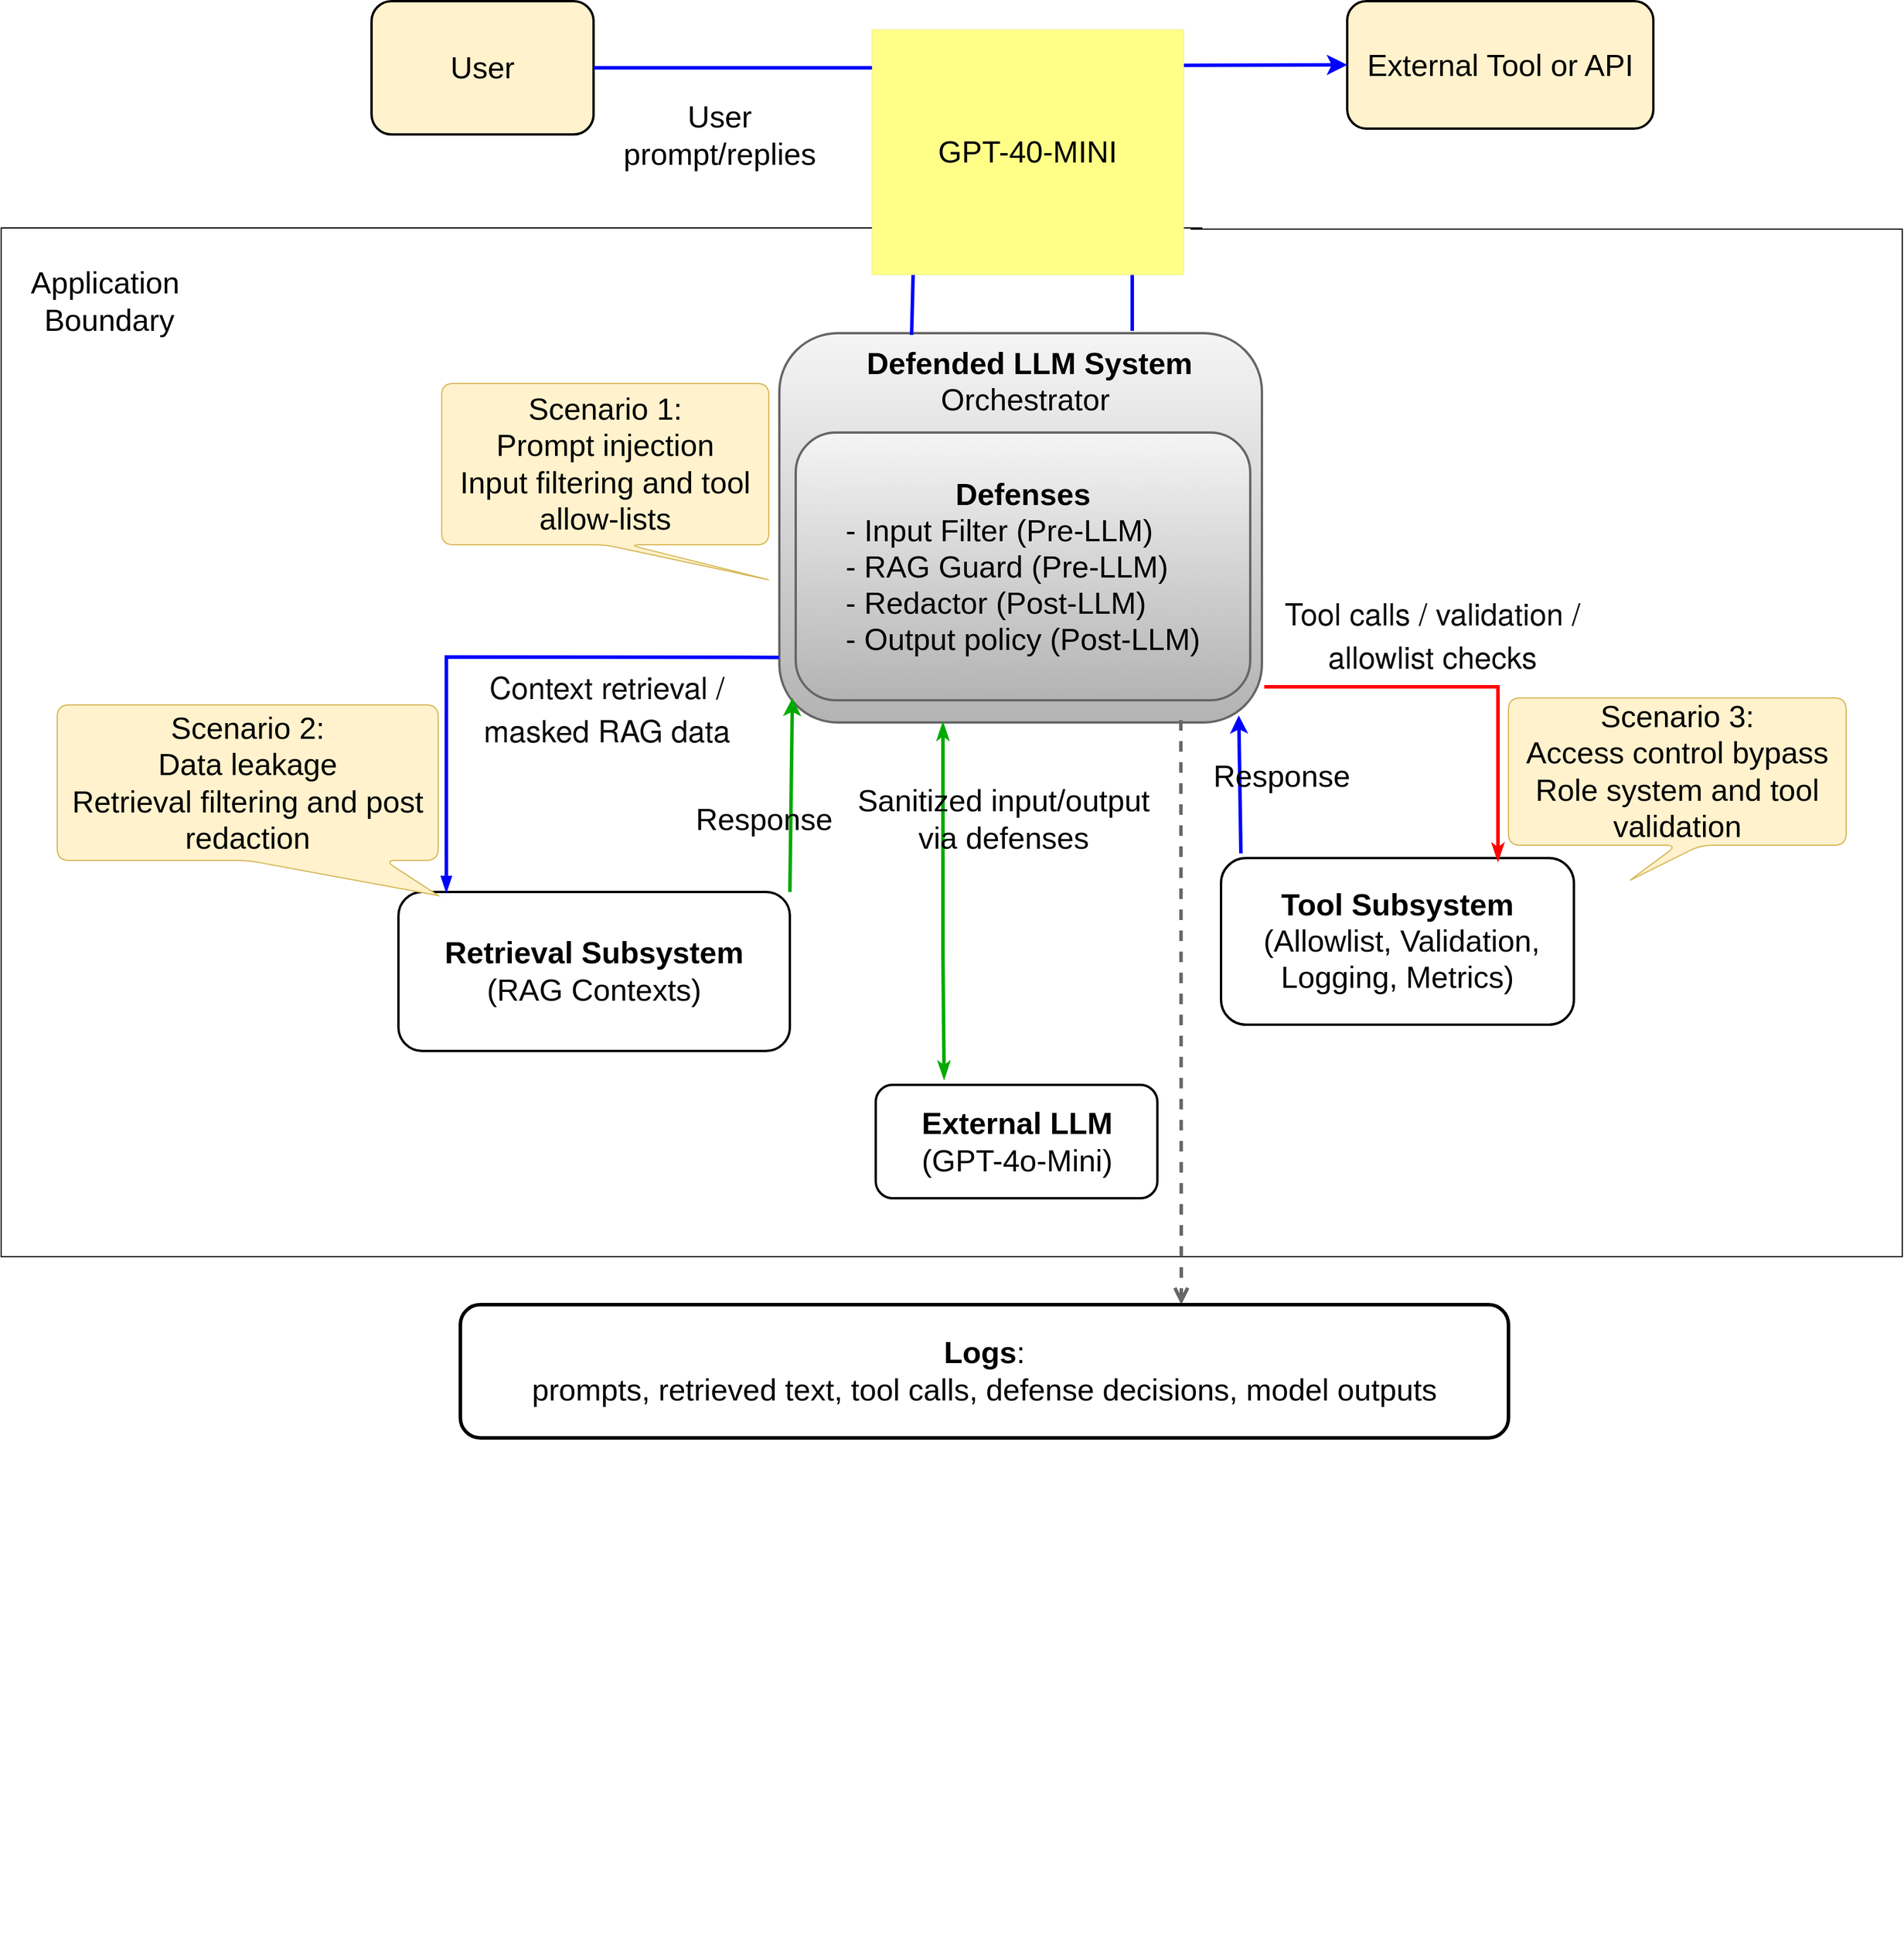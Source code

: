 <mxfile version="28.2.8">
  <diagram id="conceptual-diagram" name="application boundary">
    <mxGraphModel dx="2855" dy="1853" grid="0" gridSize="10" guides="0" tooltips="1" connect="1" arrows="1" fold="1" page="0" pageScale="1" pageWidth="827" pageHeight="1169" background="none" math="0" shadow="0">
      <root>
        <mxCell id="0" />
        <mxCell id="1" parent="0" />
        <mxCell id="2" value="&lt;font style=&quot;font-size: 26px;&quot;&gt;User&lt;/font&gt;" style="rounded=1;whiteSpace=wrap;html=1;fillColor=#FFF2CC;strokeColor=#000000;fontSize=12;strokeWidth=2;" parent="1" vertex="1">
          <mxGeometry x="-198" y="-30" width="190" height="114" as="geometry" />
        </mxCell>
        <mxCell id="3" value="&lt;font style=&quot;font-size: 26px;&quot;&gt;External Tool or API&lt;/font&gt;" style="rounded=1;whiteSpace=wrap;html=1;fillColor=#FFF2CC;strokeColor=#000000;fontSize=12;strokeWidth=2;" parent="1" vertex="1">
          <mxGeometry x="637" y="-30" width="262" height="109" as="geometry" />
        </mxCell>
        <mxCell id="4" value="" style="rounded=1;whiteSpace=wrap;html=1;fontSize=12;glass=0;strokeWidth=2;fillColor=#f5f5f5;gradientColor=#b3b3b3;strokeColor=#666666;" parent="1" vertex="1">
          <mxGeometry x="151" y="254" width="413" height="333" as="geometry" />
        </mxCell>
        <mxCell id="6" value="&lt;font style=&quot;font-size: 26px;&quot;&gt;&lt;b&gt;Retrieval Subsystem&lt;/b&gt;&lt;br&gt;(RAG Contexts)&lt;/font&gt;" style="rounded=1;whiteSpace=wrap;html=1;fontSize=12;strokeWidth=2;" parent="1" vertex="1">
          <mxGeometry x="-175" y="732" width="335" height="136" as="geometry" />
        </mxCell>
        <mxCell id="7" value="&lt;div&gt;&lt;font style=&quot;font-size: 26px;&quot;&gt;&lt;b&gt;Tool Subsystem&lt;/b&gt;&lt;/font&gt;&lt;/div&gt;&lt;div&gt;&lt;font style=&quot;font-size: 26px;&quot;&gt;&lt;span class=&quot;Apple-converted-space&quot;&gt;&amp;nbsp;&lt;/span&gt;(Allowlist, Validation, Logging, Metrics)&lt;/font&gt;&lt;/div&gt;" style="rounded=1;whiteSpace=wrap;html=1;fontSize=12;strokeWidth=2;" parent="1" vertex="1">
          <mxGeometry x="529" y="703" width="302" height="142.5" as="geometry" />
        </mxCell>
        <mxCell id="sriB9ZOOfi07vLYYbjpO-25" value="" style="rounded=0;orthogonalLoop=1;jettySize=auto;html=1;strokeColor=#00AA00;strokeWidth=3;entryX=0.5;entryY=0;entryDx=0;entryDy=0;startArrow=classicThin;startFill=1;endArrow=classicThin;endFill=1;" parent="1" edge="1">
          <mxGeometry relative="1" as="geometry">
            <mxPoint x="291" y="587" as="sourcePoint" />
            <mxPoint x="292" y="892" as="targetPoint" />
            <Array as="points">
              <mxPoint x="291" y="786" />
            </Array>
          </mxGeometry>
        </mxCell>
        <mxCell id="8" value="&lt;font style=&quot;font-size: 26px;&quot;&gt;&lt;b&gt;External LLM&lt;/b&gt;&lt;br&gt;(GPT-4o-Mini)&lt;/font&gt;" style="rounded=1;whiteSpace=wrap;html=1;fontSize=12;strokeWidth=2;" parent="1" vertex="1">
          <mxGeometry x="233.5" y="897" width="241" height="97" as="geometry" />
        </mxCell>
        <mxCell id="9" value="&lt;div&gt;&lt;font style=&quot;font-size: 26px;&quot;&gt;Application&lt;/font&gt;&lt;/div&gt;&lt;div&gt;&lt;font style=&quot;font-size: 26px;&quot;&gt;&amp;nbsp;Boundary&lt;/font&gt;&lt;/div&gt;" style="rounded=1;whiteSpace=wrap;html=1;fillColor=default;strokeColor=none;fontSize=12;arcSize=50;" parent="1" vertex="1">
          <mxGeometry x="-504" y="200" width="156" height="54" as="geometry" />
        </mxCell>
        <mxCell id="10" style="rounded=0;orthogonalLoop=1;jettySize=auto;html=1;strokeColor=#0000FF;strokeWidth=3;endArrow=none;endFill=0;entryX=0.191;entryY=-0.031;entryDx=0;entryDy=0;entryPerimeter=0;" parent="1" source="2" target="sriB9ZOOfi07vLYYbjpO-17" edge="1">
          <mxGeometry relative="1" as="geometry">
            <mxPoint x="254" y="174" as="targetPoint" />
            <Array as="points">
              <mxPoint x="270" y="27" />
            </Array>
          </mxGeometry>
        </mxCell>
        <mxCell id="12" style="rounded=0;orthogonalLoop=1;jettySize=auto;html=1;strokeColor=#0000FF;entryX=0;entryY=0.5;entryDx=0;entryDy=0;strokeWidth=3;endSize=8;" parent="1" target="3" edge="1">
          <mxGeometry relative="1" as="geometry">
            <mxPoint x="453" y="252" as="sourcePoint" />
            <Array as="points">
              <mxPoint x="453" y="25" />
            </Array>
          </mxGeometry>
        </mxCell>
        <mxCell id="sriB9ZOOfi07vLYYbjpO-16" value="&lt;div&gt;&lt;font style=&quot;font-size: 26px;&quot;&gt;&lt;b&gt;Defenses&lt;/b&gt;&lt;/font&gt;&lt;/div&gt;&lt;div align=&quot;left&quot;&gt;&lt;font style=&quot;font-size: 26px;&quot;&gt;-&amp;nbsp;&lt;/font&gt;&lt;font style=&quot;font-size: 26px;&quot;&gt;Input Filter (Pre-LLM)&lt;/font&gt;&lt;/div&gt;&lt;div align=&quot;left&quot;&gt;&lt;font style=&quot;font-size: 26px;&quot;&gt;- RAG Guard (Pre-LLM)&lt;/font&gt;&lt;/div&gt;&lt;div align=&quot;left&quot;&gt;&lt;font style=&quot;font-size: 26px;&quot;&gt;- Redactor (Post-LLM)&lt;/font&gt;&lt;/div&gt;&lt;div align=&quot;left&quot;&gt;&lt;font style=&quot;font-size: 26px;&quot;&gt;- Output policy (Post-LLM)&lt;/font&gt;&lt;/div&gt;" style="rounded=1;whiteSpace=wrap;html=1;strokeWidth=2;fillColor=#f5f5f5;gradientColor=#b3b3b3;strokeColor=#666666;" parent="1" vertex="1">
          <mxGeometry x="165" y="339" width="389" height="229" as="geometry" />
        </mxCell>
        <mxCell id="sriB9ZOOfi07vLYYbjpO-17" value="&lt;div&gt;&lt;br&gt;&lt;/div&gt;&lt;div&gt;&lt;br&gt;&lt;p class=&quot;p1&quot;&gt;&lt;font style=&quot;font-size: 26px;&quot;&gt;&lt;span class=&quot;s1&quot;&gt;&amp;nbsp;&lt;/span&gt;&lt;b&gt;Defended LLM System &lt;/b&gt;Orchestrator&lt;/font&gt;&lt;/p&gt;&lt;/div&gt;" style="text;html=1;whiteSpace=wrap;strokeColor=none;fillColor=none;align=center;verticalAlign=middle;rounded=0;" parent="1" vertex="1">
          <mxGeometry x="204" y="257" width="315" height="48" as="geometry" />
        </mxCell>
        <mxCell id="sriB9ZOOfi07vLYYbjpO-22" value="" style="strokeWidth=1;html=1;shape=mxgraph.flowchart.annotation_1;align=left;pointerEvents=1;shadow=0;" parent="1" vertex="1">
          <mxGeometry x="-515" y="164" width="1028" height="880" as="geometry" />
        </mxCell>
        <mxCell id="sriB9ZOOfi07vLYYbjpO-23" value="" style="strokeWidth=1;html=1;shape=mxgraph.flowchart.annotation_1;align=left;pointerEvents=1;direction=west;shadow=0;perimeterSpacing=3;" parent="1" vertex="1">
          <mxGeometry x="503" y="165" width="609" height="879" as="geometry" />
        </mxCell>
        <mxCell id="sriB9ZOOfi07vLYYbjpO-30" value="&lt;font style=&quot;font-size: 26px;&quot;&gt;Scenario 1:&lt;br&gt;Prompt injection&lt;br&gt;Input filtering and tool allow-lists&lt;/font&gt;" style="shape=callout;whiteSpace=wrap;html=1;perimeter=calloutPerimeter;fillColor=#fff2cc;strokeColor=#d6b656;rounded=1;shadow=0;position2=1;" parent="1" vertex="1">
          <mxGeometry x="-138" y="297" width="280" height="168" as="geometry" />
        </mxCell>
        <mxCell id="sriB9ZOOfi07vLYYbjpO-32" value="&lt;font style=&quot;font-size: 26px;&quot;&gt;Scenario 2:&lt;br&gt;Data leakage&lt;br&gt;Retrieval filtering and post redaction&lt;/font&gt;" style="shape=callout;whiteSpace=wrap;html=1;perimeter=calloutPerimeter;fillColor=#fff2cc;strokeColor=#d6b656;shadow=0;rounded=1;direction=east;base=117;position2=1;" parent="1" vertex="1">
          <mxGeometry x="-467" y="572" width="326" height="163" as="geometry" />
        </mxCell>
        <mxCell id="sriB9ZOOfi07vLYYbjpO-33" value="&lt;font style=&quot;font-size: 26px;&quot;&gt;Scenario 3:&lt;br&gt;Access control bypass&lt;br&gt;Role system and tool validation&lt;/font&gt;" style="shape=callout;whiteSpace=wrap;html=1;perimeter=calloutPerimeter;fillColor=#fff2cc;strokeColor=#d6b656;rounded=1;shadow=0;position2=0.36;" parent="1" vertex="1">
          <mxGeometry x="775" y="566" width="289" height="156" as="geometry" />
        </mxCell>
        <mxCell id="sriB9ZOOfi07vLYYbjpO-36" value="&lt;font style=&quot;font-size: 26px;&quot;&gt;GPT-40-MINI&lt;/font&gt;" style="html=1;whiteSpace=wrap;strokeWidth=0;fillColor=#ffff88;strokeColor=#36393d;" parent="1" vertex="1">
          <mxGeometry x="230" y="-6" width="267" height="210" as="geometry" />
        </mxCell>
        <mxCell id="sriB9ZOOfi07vLYYbjpO-40" value="&lt;font style=&quot;font-size: 26px;&quot;&gt;Sanitized input/output via defenses&lt;/font&gt;" style="text;html=1;whiteSpace=wrap;strokeColor=none;fillColor=none;align=center;verticalAlign=middle;rounded=0;" parent="1" vertex="1">
          <mxGeometry x="204" y="645" width="278" height="50" as="geometry" />
        </mxCell>
        <mxCell id="sriB9ZOOfi07vLYYbjpO-43" style="edgeStyle=orthogonalEdgeStyle;rounded=0;orthogonalLoop=1;jettySize=auto;html=1;exitX=0.5;exitY=1;exitDx=0;exitDy=0;" parent="1" source="3" target="3" edge="1">
          <mxGeometry relative="1" as="geometry" />
        </mxCell>
        <mxCell id="sriB9ZOOfi07vLYYbjpO-44" style="edgeStyle=orthogonalEdgeStyle;rounded=0;orthogonalLoop=1;jettySize=auto;html=1;exitX=0.5;exitY=1;exitDx=0;exitDy=0;" parent="1" source="2" target="2" edge="1">
          <mxGeometry relative="1" as="geometry" />
        </mxCell>
        <mxCell id="sriB9ZOOfi07vLYYbjpO-46" value="&lt;font style=&quot;font-size: 26px;&quot;&gt;&lt;br&gt;&lt;br&gt;&lt;br&gt;&lt;br&gt;&lt;br&gt;&lt;br&gt;&lt;br&gt;&lt;br&gt;&lt;br&gt;&lt;br&gt;&lt;br&gt;&lt;/font&gt;&lt;blockquote style=&quot;margin: 0px 0px 0px 15px; font-style: normal; font-variant: normal; font-stretch: normal; line-height: normal; font-family: &amp;quot;Helvetica Neue&amp;quot;; font-size-adjust: none; font-kerning: auto; font-optical-sizing: auto; font-language-override: normal; font-feature-settings: normal; font-variation-settings: normal; color: rgb(14, 14, 14);&quot;&gt;&lt;br&gt;&lt;/blockquote&gt;&lt;font style=&quot;font-size: 26px;&quot;&gt;&lt;br&gt;&lt;br&gt;&lt;/font&gt;&lt;div&gt;&lt;font style=&quot;font-size: 26px;&quot;&gt;&lt;br&gt;&lt;/font&gt;&lt;/div&gt;" style="text;html=1;whiteSpace=wrap;strokeColor=none;fillColor=none;align=center;verticalAlign=middle;rounded=0;" parent="1" vertex="1">
          <mxGeometry x="697" y="1311" width="352" height="167" as="geometry" />
        </mxCell>
        <mxCell id="sriB9ZOOfi07vLYYbjpO-52" value="" style="endArrow=none;startArrow=blockThin;html=1;rounded=0;entryX=-0.001;entryY=0.82;entryDx=0;entryDy=0;entryPerimeter=0;strokeWidth=3;elbow=vertical;strokeColor=#0000FF;startFill=1;endFill=0;" parent="1" edge="1">
          <mxGeometry width="50" height="50" relative="1" as="geometry">
            <mxPoint x="-134" y="732" as="sourcePoint" />
            <mxPoint x="150.59" y="531.34" as="targetPoint" />
            <Array as="points">
              <mxPoint x="-134" y="531" />
            </Array>
          </mxGeometry>
        </mxCell>
        <mxCell id="sriB9ZOOfi07vLYYbjpO-53" value="" style="endArrow=none;startArrow=classicThin;html=1;rounded=0;entryX=0.104;entryY=1.072;entryDx=0;entryDy=0;entryPerimeter=0;edgeStyle=orthogonalEdgeStyle;strokeWidth=3;strokeColor=#FF0000;startFill=1;endFill=0;" parent="1" edge="1">
          <mxGeometry width="50" height="50" relative="1" as="geometry">
            <mxPoint x="766" y="705.5" as="sourcePoint" />
            <mxPoint x="565.996" y="556.524" as="targetPoint" />
            <Array as="points">
              <mxPoint x="765.86" y="556.5" />
            </Array>
          </mxGeometry>
        </mxCell>
        <mxCell id="sriB9ZOOfi07vLYYbjpO-56" value="&lt;font style=&quot;font-size: 26px;&quot;&gt;User prompt/replies&lt;/font&gt;" style="text;html=1;whiteSpace=wrap;strokeColor=none;fillColor=none;align=center;verticalAlign=middle;rounded=0;" parent="1" vertex="1">
          <mxGeometry x="-4" y="48" width="208" height="74" as="geometry" />
        </mxCell>
        <mxCell id="sriB9ZOOfi07vLYYbjpO-57" value="" style="endArrow=classic;html=1;rounded=0;strokeWidth=3;entryX=0.952;entryY=0.982;entryDx=0;entryDy=0;entryPerimeter=0;strokeColor=#0000FF;" parent="1" target="4" edge="1">
          <mxGeometry width="50" height="50" relative="1" as="geometry">
            <mxPoint x="546" y="699" as="sourcePoint" />
            <mxPoint x="544" y="609" as="targetPoint" />
          </mxGeometry>
        </mxCell>
        <mxCell id="sriB9ZOOfi07vLYYbjpO-58" value="" style="endArrow=classic;html=1;rounded=0;exitX=1;exitY=0;exitDx=0;exitDy=0;entryX=0.027;entryY=0.937;entryDx=0;entryDy=0;entryPerimeter=0;strokeColor=#00AA00;strokeWidth=3;" parent="1" source="6" target="4" edge="1">
          <mxGeometry width="50" height="50" relative="1" as="geometry">
            <mxPoint x="201" y="779" as="sourcePoint" />
            <mxPoint x="476" y="594" as="targetPoint" />
          </mxGeometry>
        </mxCell>
        <mxCell id="sriB9ZOOfi07vLYYbjpO-64" value="" style="html=1;verticalAlign=bottom;endArrow=open;dashed=1;endSize=8;rounded=0;exitX=0.832;exitY=0.994;exitDx=0;exitDy=0;exitPerimeter=0;strokeWidth=3;fillColor=#f5f5f5;gradientColor=#b3b3b3;strokeColor=#666666;" parent="1" source="4" edge="1">
          <mxGeometry relative="1" as="geometry">
            <mxPoint x="490" y="675" as="sourcePoint" />
            <mxPoint x="495" y="1085" as="targetPoint" />
          </mxGeometry>
        </mxCell>
        <mxCell id="sriB9ZOOfi07vLYYbjpO-65" value="&lt;font style=&quot;font-size: 26px;&quot;&gt;&lt;span&gt;&lt;span style=&quot;background-color: light-dark(#ffffff, var(--ge-dark-color, #121212));&quot;&gt;&lt;b&gt;Logs&lt;/b&gt;:&lt;/span&gt;&lt;br&gt;&lt;span style=&quot;background-color: light-dark(#ffffff, var(--ge-dark-color, #121212));&quot;&gt;prompts, retrieved text, tool calls, defense decisions, model outputs&lt;/span&gt;&lt;/span&gt;&lt;/font&gt;" style="rounded=1;whiteSpace=wrap;html=1;fontSize=12;strokeWidth=3;" parent="1" vertex="1">
          <mxGeometry x="-122" y="1085" width="897" height="114" as="geometry" />
        </mxCell>
        <mxCell id="sriB9ZOOfi07vLYYbjpO-68" value="&lt;br&gt;&lt;blockquote style=&quot;margin: 0px 0px 0px 15px; font-style: normal; font-variant: normal; font-stretch: normal; line-height: normal; font-family: &amp;quot;Helvetica Neue&amp;quot;; font-size-adjust: none; font-kerning: auto; font-optical-sizing: auto; font-language-override: normal; font-feature-settings: normal; font-variation-settings: normal; color: rgb(14, 14, 14);&quot;&gt;&lt;font style=&quot;font-size: 26px;&quot;&gt;Context retrieval / masked RAG data&lt;/font&gt;&lt;/blockquote&gt;" style="text;html=1;whiteSpace=wrap;strokeColor=none;fillColor=none;align=center;verticalAlign=middle;rounded=0;" parent="1" vertex="1">
          <mxGeometry x="-159" y="526" width="310" height="80" as="geometry" />
        </mxCell>
        <mxCell id="sriB9ZOOfi07vLYYbjpO-69" value="&lt;blockquote style=&quot;margin: 0px 0px 0px 15px; font-style: normal; font-variant: normal; font-stretch: normal; line-height: normal; font-family: &amp;quot;Helvetica Neue&amp;quot;; font-size-adjust: none; font-kerning: auto; font-optical-sizing: auto; font-language-override: normal; font-feature-settings: normal; font-variation-settings: normal; color: rgb(14, 14, 14);&quot;&gt;&lt;font style=&quot;font-size: 26px;&quot;&gt;Tool calls / validation / allowlist checks&lt;/font&gt;&lt;/blockquote&gt;" style="text;html=1;whiteSpace=wrap;strokeColor=none;fillColor=none;align=center;verticalAlign=middle;rounded=0;" parent="1" vertex="1">
          <mxGeometry x="551" y="453" width="303" height="113" as="geometry" />
        </mxCell>
        <mxCell id="sriB9ZOOfi07vLYYbjpO-72" value="&lt;font style=&quot;font-size: 26px;&quot;&gt;Response&lt;/font&gt;" style="text;html=1;whiteSpace=wrap;strokeColor=none;fillColor=none;align=center;verticalAlign=middle;rounded=0;" parent="1" vertex="1">
          <mxGeometry x="551" y="618" width="60" height="30" as="geometry" />
        </mxCell>
        <mxCell id="sriB9ZOOfi07vLYYbjpO-73" value="&lt;font style=&quot;font-size: 26px;&quot;&gt;Response&lt;/font&gt;" style="text;html=1;whiteSpace=wrap;strokeColor=none;fillColor=none;align=center;verticalAlign=middle;rounded=0;" parent="1" vertex="1">
          <mxGeometry x="108" y="655" width="60" height="30" as="geometry" />
        </mxCell>
      </root>
    </mxGraphModel>
  </diagram>
</mxfile>
